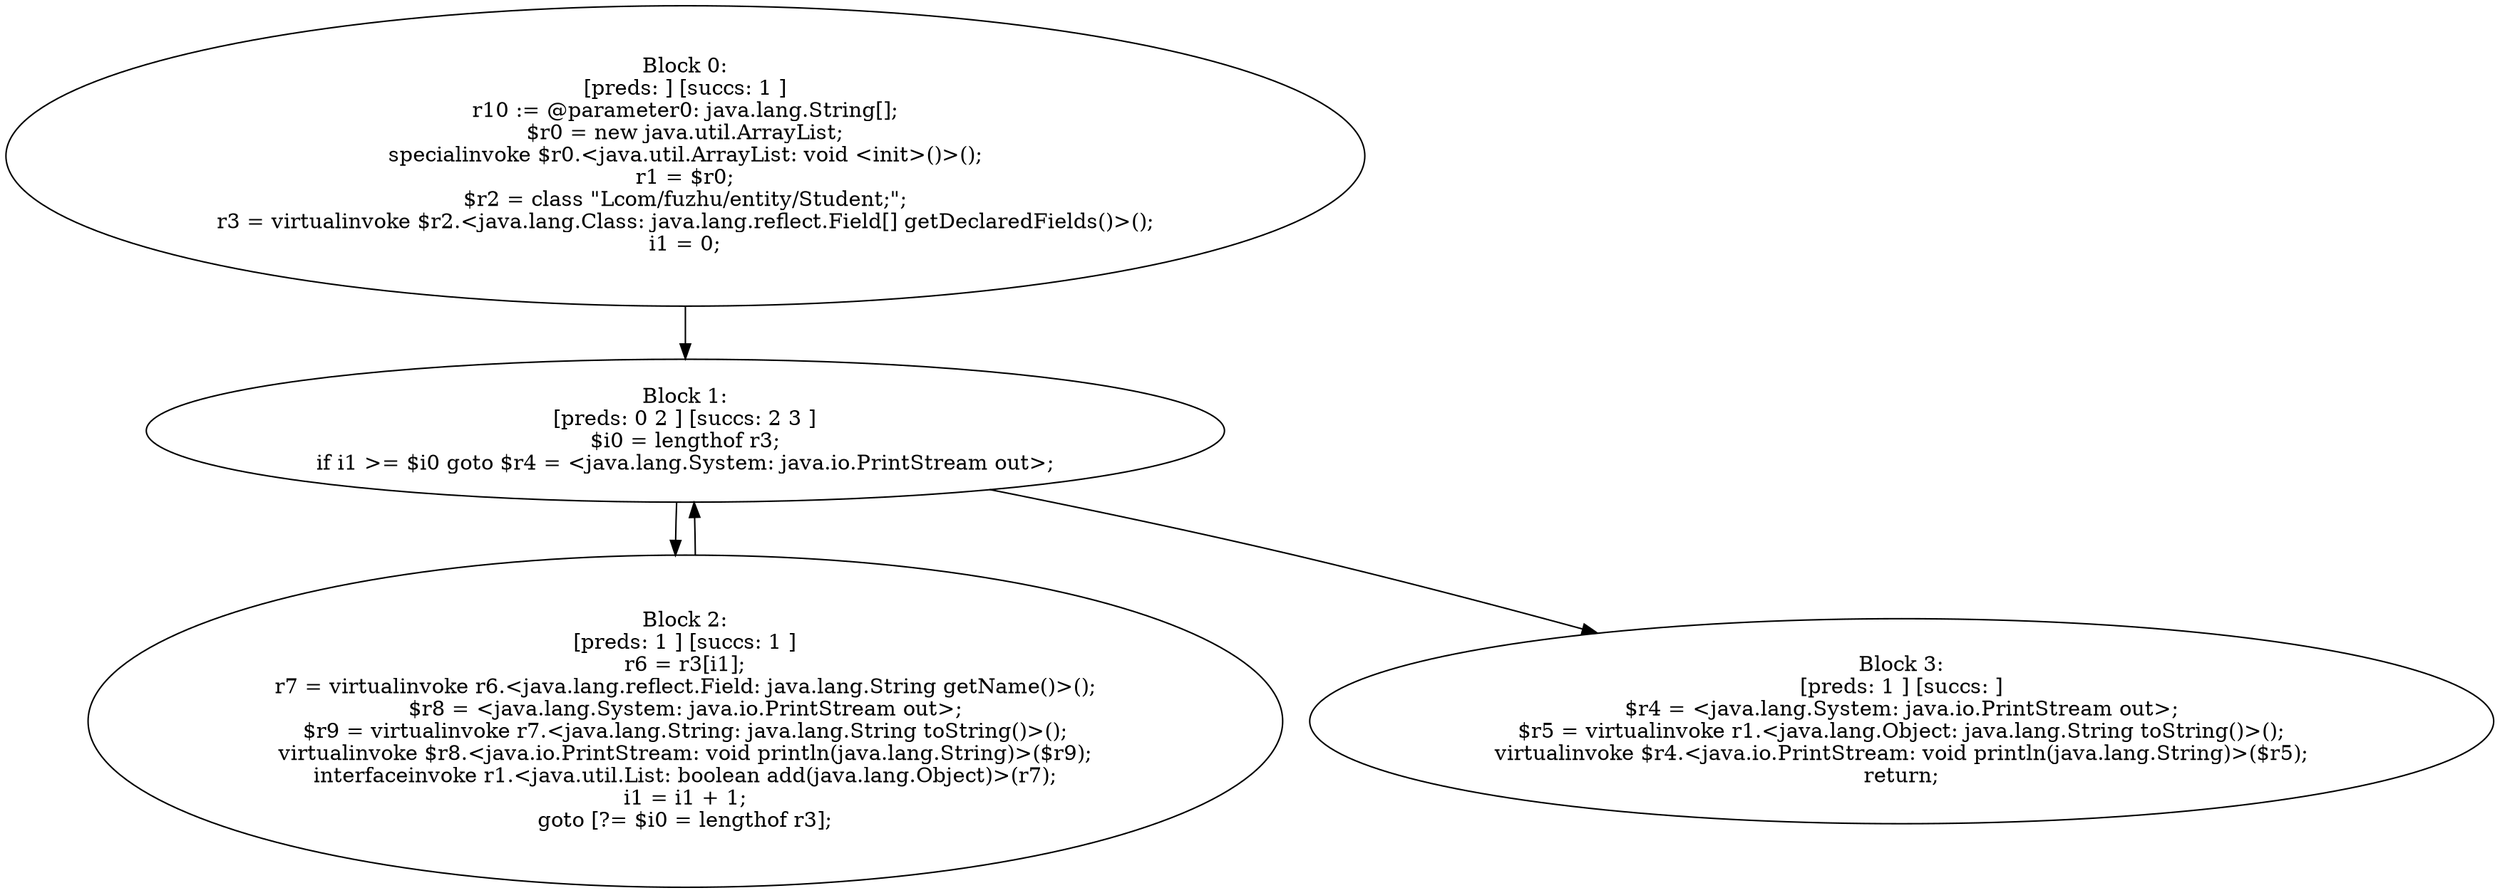 digraph "unitGraph" {
    "Block 0:
[preds: ] [succs: 1 ]
r10 := @parameter0: java.lang.String[];
$r0 = new java.util.ArrayList;
specialinvoke $r0.<java.util.ArrayList: void <init>()>();
r1 = $r0;
$r2 = class \"Lcom/fuzhu/entity/Student;\";
r3 = virtualinvoke $r2.<java.lang.Class: java.lang.reflect.Field[] getDeclaredFields()>();
i1 = 0;
"
    "Block 1:
[preds: 0 2 ] [succs: 2 3 ]
$i0 = lengthof r3;
if i1 >= $i0 goto $r4 = <java.lang.System: java.io.PrintStream out>;
"
    "Block 2:
[preds: 1 ] [succs: 1 ]
r6 = r3[i1];
r7 = virtualinvoke r6.<java.lang.reflect.Field: java.lang.String getName()>();
$r8 = <java.lang.System: java.io.PrintStream out>;
$r9 = virtualinvoke r7.<java.lang.String: java.lang.String toString()>();
virtualinvoke $r8.<java.io.PrintStream: void println(java.lang.String)>($r9);
interfaceinvoke r1.<java.util.List: boolean add(java.lang.Object)>(r7);
i1 = i1 + 1;
goto [?= $i0 = lengthof r3];
"
    "Block 3:
[preds: 1 ] [succs: ]
$r4 = <java.lang.System: java.io.PrintStream out>;
$r5 = virtualinvoke r1.<java.lang.Object: java.lang.String toString()>();
virtualinvoke $r4.<java.io.PrintStream: void println(java.lang.String)>($r5);
return;
"
    "Block 0:
[preds: ] [succs: 1 ]
r10 := @parameter0: java.lang.String[];
$r0 = new java.util.ArrayList;
specialinvoke $r0.<java.util.ArrayList: void <init>()>();
r1 = $r0;
$r2 = class \"Lcom/fuzhu/entity/Student;\";
r3 = virtualinvoke $r2.<java.lang.Class: java.lang.reflect.Field[] getDeclaredFields()>();
i1 = 0;
"->"Block 1:
[preds: 0 2 ] [succs: 2 3 ]
$i0 = lengthof r3;
if i1 >= $i0 goto $r4 = <java.lang.System: java.io.PrintStream out>;
";
    "Block 1:
[preds: 0 2 ] [succs: 2 3 ]
$i0 = lengthof r3;
if i1 >= $i0 goto $r4 = <java.lang.System: java.io.PrintStream out>;
"->"Block 2:
[preds: 1 ] [succs: 1 ]
r6 = r3[i1];
r7 = virtualinvoke r6.<java.lang.reflect.Field: java.lang.String getName()>();
$r8 = <java.lang.System: java.io.PrintStream out>;
$r9 = virtualinvoke r7.<java.lang.String: java.lang.String toString()>();
virtualinvoke $r8.<java.io.PrintStream: void println(java.lang.String)>($r9);
interfaceinvoke r1.<java.util.List: boolean add(java.lang.Object)>(r7);
i1 = i1 + 1;
goto [?= $i0 = lengthof r3];
";
    "Block 1:
[preds: 0 2 ] [succs: 2 3 ]
$i0 = lengthof r3;
if i1 >= $i0 goto $r4 = <java.lang.System: java.io.PrintStream out>;
"->"Block 3:
[preds: 1 ] [succs: ]
$r4 = <java.lang.System: java.io.PrintStream out>;
$r5 = virtualinvoke r1.<java.lang.Object: java.lang.String toString()>();
virtualinvoke $r4.<java.io.PrintStream: void println(java.lang.String)>($r5);
return;
";
    "Block 2:
[preds: 1 ] [succs: 1 ]
r6 = r3[i1];
r7 = virtualinvoke r6.<java.lang.reflect.Field: java.lang.String getName()>();
$r8 = <java.lang.System: java.io.PrintStream out>;
$r9 = virtualinvoke r7.<java.lang.String: java.lang.String toString()>();
virtualinvoke $r8.<java.io.PrintStream: void println(java.lang.String)>($r9);
interfaceinvoke r1.<java.util.List: boolean add(java.lang.Object)>(r7);
i1 = i1 + 1;
goto [?= $i0 = lengthof r3];
"->"Block 1:
[preds: 0 2 ] [succs: 2 3 ]
$i0 = lengthof r3;
if i1 >= $i0 goto $r4 = <java.lang.System: java.io.PrintStream out>;
";
}
